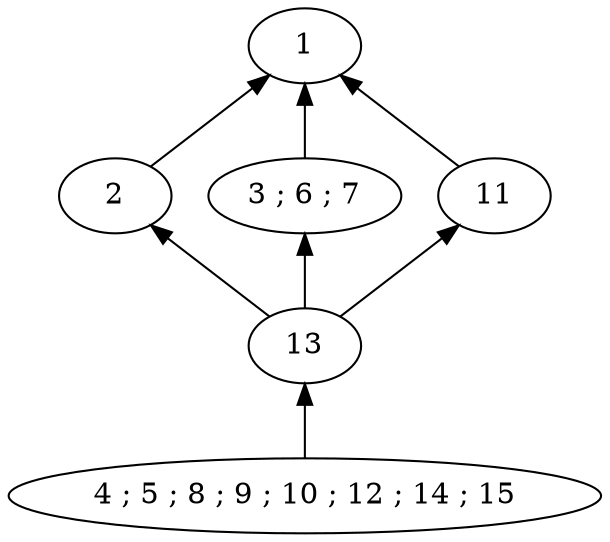 strict digraph G {
	graph [bb="0,0,230.08,252"];
	node [label="\N"];
	1	 [height=0.5,
		label=1,
		pos="115.04,234",
		width=0.75];
	2	 [height=0.5,
		label=2,
		pos="32.04,162",
		width=0.75];
	1 -> 2	 [dir=back,
		pos="s,98.244,219.43 90.655,212.85 77.091,201.08 60.569,186.75 48.528,176.3"];
	3	 [height=0.5,
		label="3 ; 6 ; 7",
		pos="115.04,162",
		width=1.0652];
	1 -> 3	 [dir=back,
		pos="s,115.04,215.83 115.04,205.57 115.04,197.11 115.04,188.06 115.04,180.41"];
	11	 [height=0.5,
		label=11,
		pos="198.04,162",
		width=0.75];
	1 -> 11	 [dir=back,
		pos="s,131.84,219.43 139.42,212.85 152.99,201.08 169.51,186.75 181.55,176.3"];
	13	 [height=0.5,
		label=13,
		pos="115.04,90",
		width=0.75];
	2 -> 13	 [dir=back,
		pos="s,48.836,147.43 56.425,140.85 69.989,129.08 86.511,114.75 98.552,104.3"];
	3 -> 13	 [dir=back,
		pos="s,115.04,143.83 115.04,133.57 115.04,125.11 115.04,116.06 115.04,108.41"];
	4	 [height=0.5,
		label="4 ; 5 ; 8 ; 9 ; 10 ; 12 ; 14 ; 15",
		pos="115.04,18",
		width=3.1955];
	11 -> 13	 [dir=back,
		pos="s,181.24,147.43 173.66,140.85 160.09,129.08 143.57,114.75 131.53,104.3"];
	13 -> 4	 [dir=back,
		pos="s,115.04,71.831 115.04,61.573 115.04,53.108 115.04,44.059 115.04,36.413"];
}
